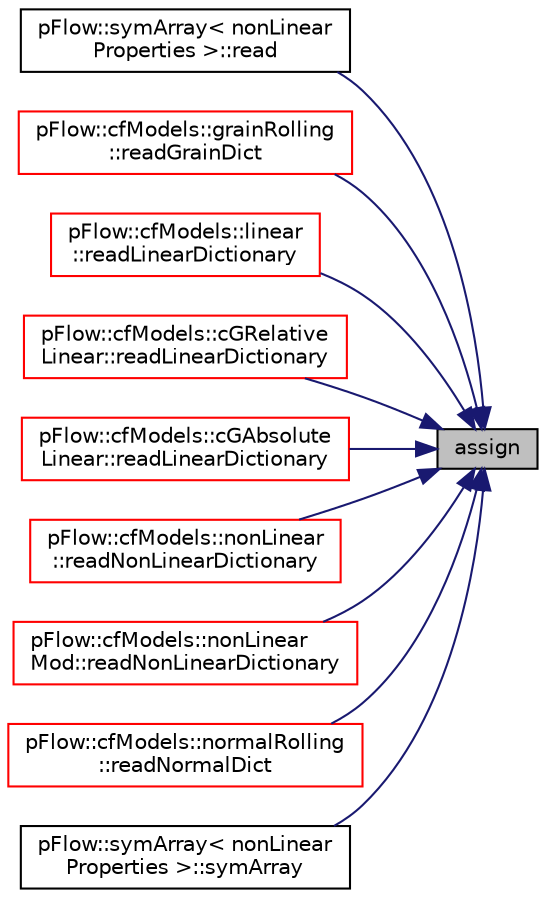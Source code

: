 digraph "assign"
{
 // LATEX_PDF_SIZE
  edge [fontname="Helvetica",fontsize="10",labelfontname="Helvetica",labelfontsize="10"];
  node [fontname="Helvetica",fontsize="10",shape=record];
  rankdir="RL";
  Node1 [label="assign",height=0.2,width=0.4,color="black", fillcolor="grey75", style="filled", fontcolor="black",tooltip=" "];
  Node1 -> Node2 [dir="back",color="midnightblue",fontsize="10",style="solid",fontname="Helvetica"];
  Node2 [label="pFlow::symArray\< nonLinear\lProperties \>::read",height=0.2,width=0.4,color="black", fillcolor="white", style="filled",URL="$classpFlow_1_1symArray.html#ae1d42751915e8566dac19658cc498ffa",tooltip=" "];
  Node1 -> Node3 [dir="back",color="midnightblue",fontsize="10",style="solid",fontname="Helvetica"];
  Node3 [label="pFlow::cfModels::grainRolling\l::readGrainDict",height=0.2,width=0.4,color="red", fillcolor="white", style="filled",URL="$classpFlow_1_1cfModels_1_1grainRolling.html#ad9c549d221bccd65cee5859f72740aeb",tooltip=" "];
  Node1 -> Node5 [dir="back",color="midnightblue",fontsize="10",style="solid",fontname="Helvetica"];
  Node5 [label="pFlow::cfModels::linear\l::readLinearDictionary",height=0.2,width=0.4,color="red", fillcolor="white", style="filled",URL="$classpFlow_1_1cfModels_1_1linear.html#a36dd9da7f6e5afc522963e96004b3f98",tooltip=" "];
  Node1 -> Node7 [dir="back",color="midnightblue",fontsize="10",style="solid",fontname="Helvetica"];
  Node7 [label="pFlow::cfModels::cGRelative\lLinear::readLinearDictionary",height=0.2,width=0.4,color="red", fillcolor="white", style="filled",URL="$classpFlow_1_1cfModels_1_1cGRelativeLinear.html#a36dd9da7f6e5afc522963e96004b3f98",tooltip=" "];
  Node1 -> Node9 [dir="back",color="midnightblue",fontsize="10",style="solid",fontname="Helvetica"];
  Node9 [label="pFlow::cfModels::cGAbsolute\lLinear::readLinearDictionary",height=0.2,width=0.4,color="red", fillcolor="white", style="filled",URL="$classpFlow_1_1cfModels_1_1cGAbsoluteLinear.html#a36dd9da7f6e5afc522963e96004b3f98",tooltip=" "];
  Node1 -> Node11 [dir="back",color="midnightblue",fontsize="10",style="solid",fontname="Helvetica"];
  Node11 [label="pFlow::cfModels::nonLinear\l::readNonLinearDictionary",height=0.2,width=0.4,color="red", fillcolor="white", style="filled",URL="$classpFlow_1_1cfModels_1_1nonLinear.html#a8b733efddd531d2ddf9c2765805f081c",tooltip=" "];
  Node1 -> Node13 [dir="back",color="midnightblue",fontsize="10",style="solid",fontname="Helvetica"];
  Node13 [label="pFlow::cfModels::nonLinear\lMod::readNonLinearDictionary",height=0.2,width=0.4,color="red", fillcolor="white", style="filled",URL="$classpFlow_1_1cfModels_1_1nonLinearMod.html#a8b733efddd531d2ddf9c2765805f081c",tooltip=" "];
  Node1 -> Node15 [dir="back",color="midnightblue",fontsize="10",style="solid",fontname="Helvetica"];
  Node15 [label="pFlow::cfModels::normalRolling\l::readNormalDict",height=0.2,width=0.4,color="red", fillcolor="white", style="filled",URL="$classpFlow_1_1cfModels_1_1normalRolling.html#a2166bf008f0bcbf975cc66ade88dc53a",tooltip=" "];
  Node1 -> Node17 [dir="back",color="midnightblue",fontsize="10",style="solid",fontname="Helvetica"];
  Node17 [label="pFlow::symArray\< nonLinear\lProperties \>::symArray",height=0.2,width=0.4,color="black", fillcolor="white", style="filled",URL="$classpFlow_1_1symArray.html#a0bb441a3fd0eda5966c06f16171a517c",tooltip=" "];
}
